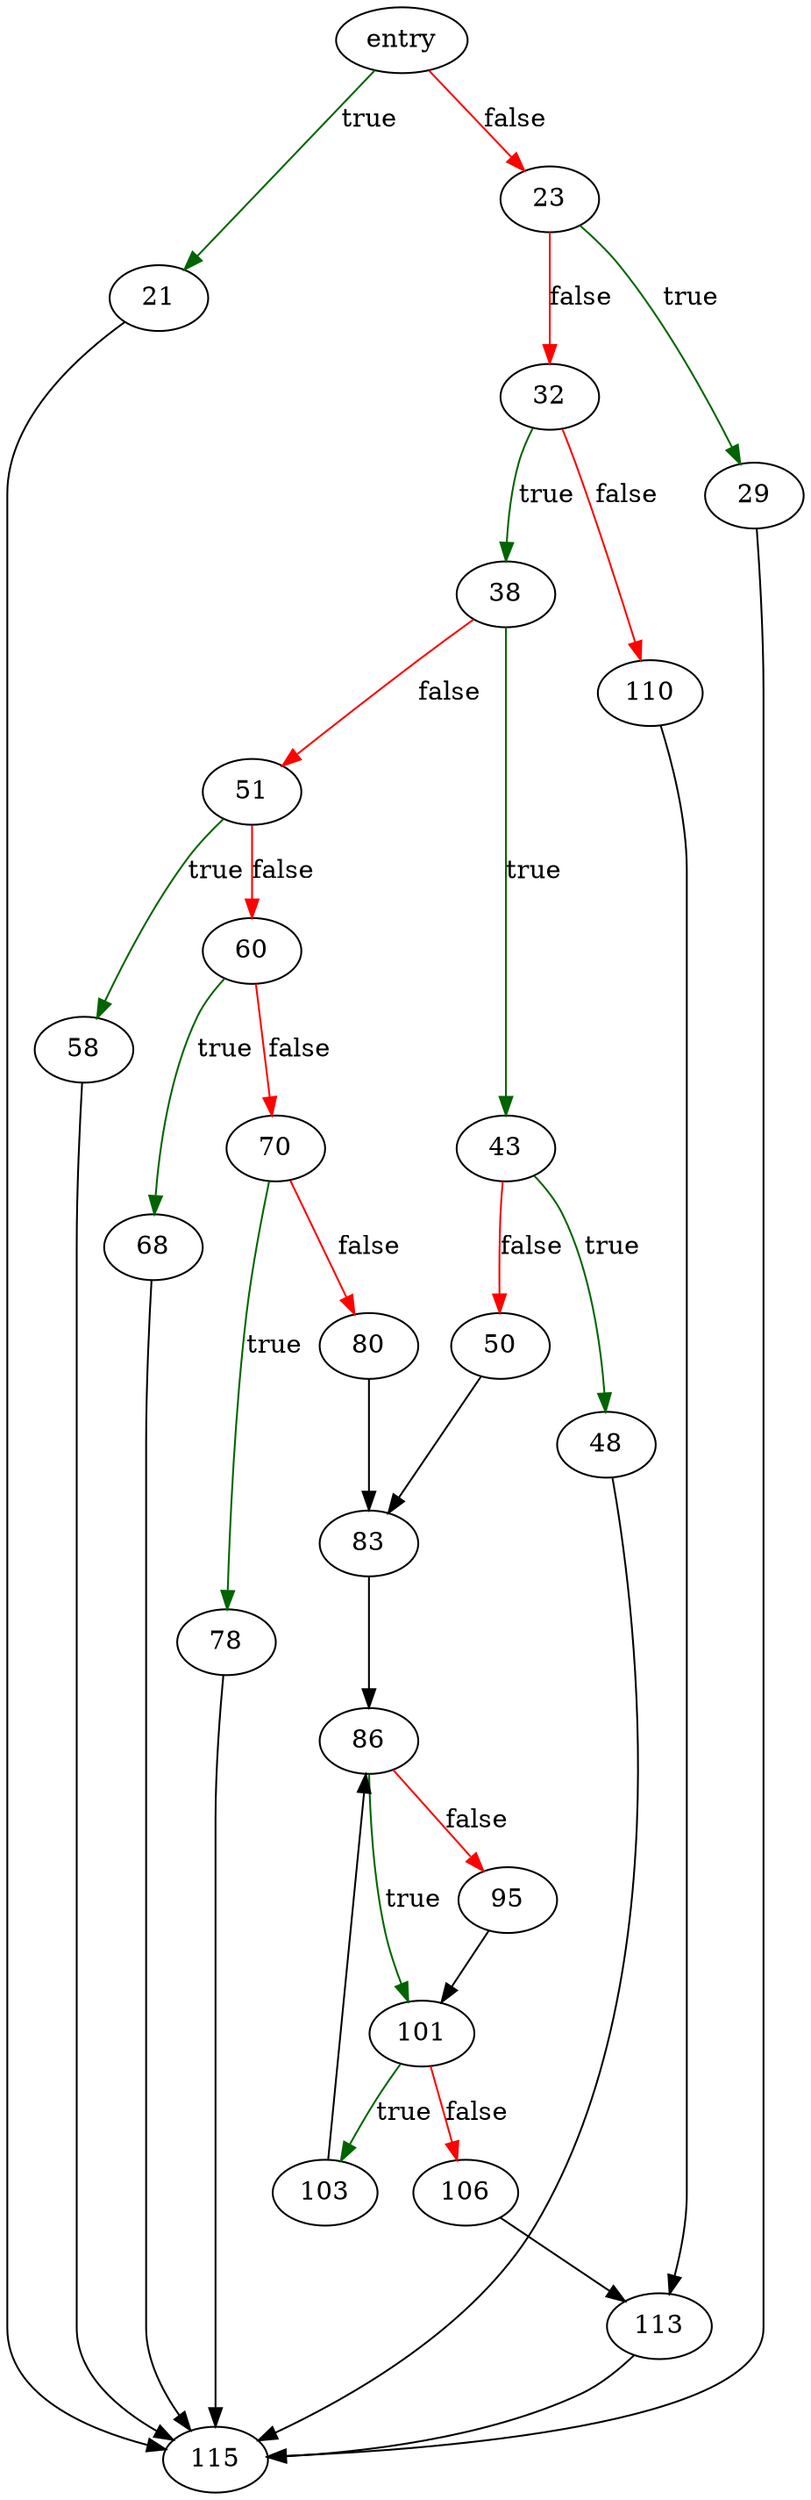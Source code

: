 digraph "btreeDropTable" {
	// Node definitions.
	3 [label=entry];
	21;
	23;
	29;
	32;
	38;
	43;
	48;
	50;
	51;
	58;
	60;
	68;
	70;
	78;
	80;
	83;
	86;
	95;
	101;
	103;
	106;
	110;
	113;
	115;

	// Edge definitions.
	3 -> 21 [
		color=darkgreen
		label=true
	];
	3 -> 23 [
		color=red
		label=false
	];
	21 -> 115;
	23 -> 29 [
		color=darkgreen
		label=true
	];
	23 -> 32 [
		color=red
		label=false
	];
	29 -> 115;
	32 -> 38 [
		color=darkgreen
		label=true
	];
	32 -> 110 [
		color=red
		label=false
	];
	38 -> 43 [
		color=darkgreen
		label=true
	];
	38 -> 51 [
		color=red
		label=false
	];
	43 -> 48 [
		color=darkgreen
		label=true
	];
	43 -> 50 [
		color=red
		label=false
	];
	48 -> 115;
	50 -> 83;
	51 -> 58 [
		color=darkgreen
		label=true
	];
	51 -> 60 [
		color=red
		label=false
	];
	58 -> 115;
	60 -> 68 [
		color=darkgreen
		label=true
	];
	60 -> 70 [
		color=red
		label=false
	];
	68 -> 115;
	70 -> 78 [
		color=darkgreen
		label=true
	];
	70 -> 80 [
		color=red
		label=false
	];
	78 -> 115;
	80 -> 83;
	83 -> 86;
	86 -> 95 [
		color=red
		label=false
	];
	86 -> 101 [
		color=darkgreen
		label=true
	];
	95 -> 101;
	101 -> 103 [
		color=darkgreen
		label=true
	];
	101 -> 106 [
		color=red
		label=false
	];
	103 -> 86;
	106 -> 113;
	110 -> 113;
	113 -> 115;
}